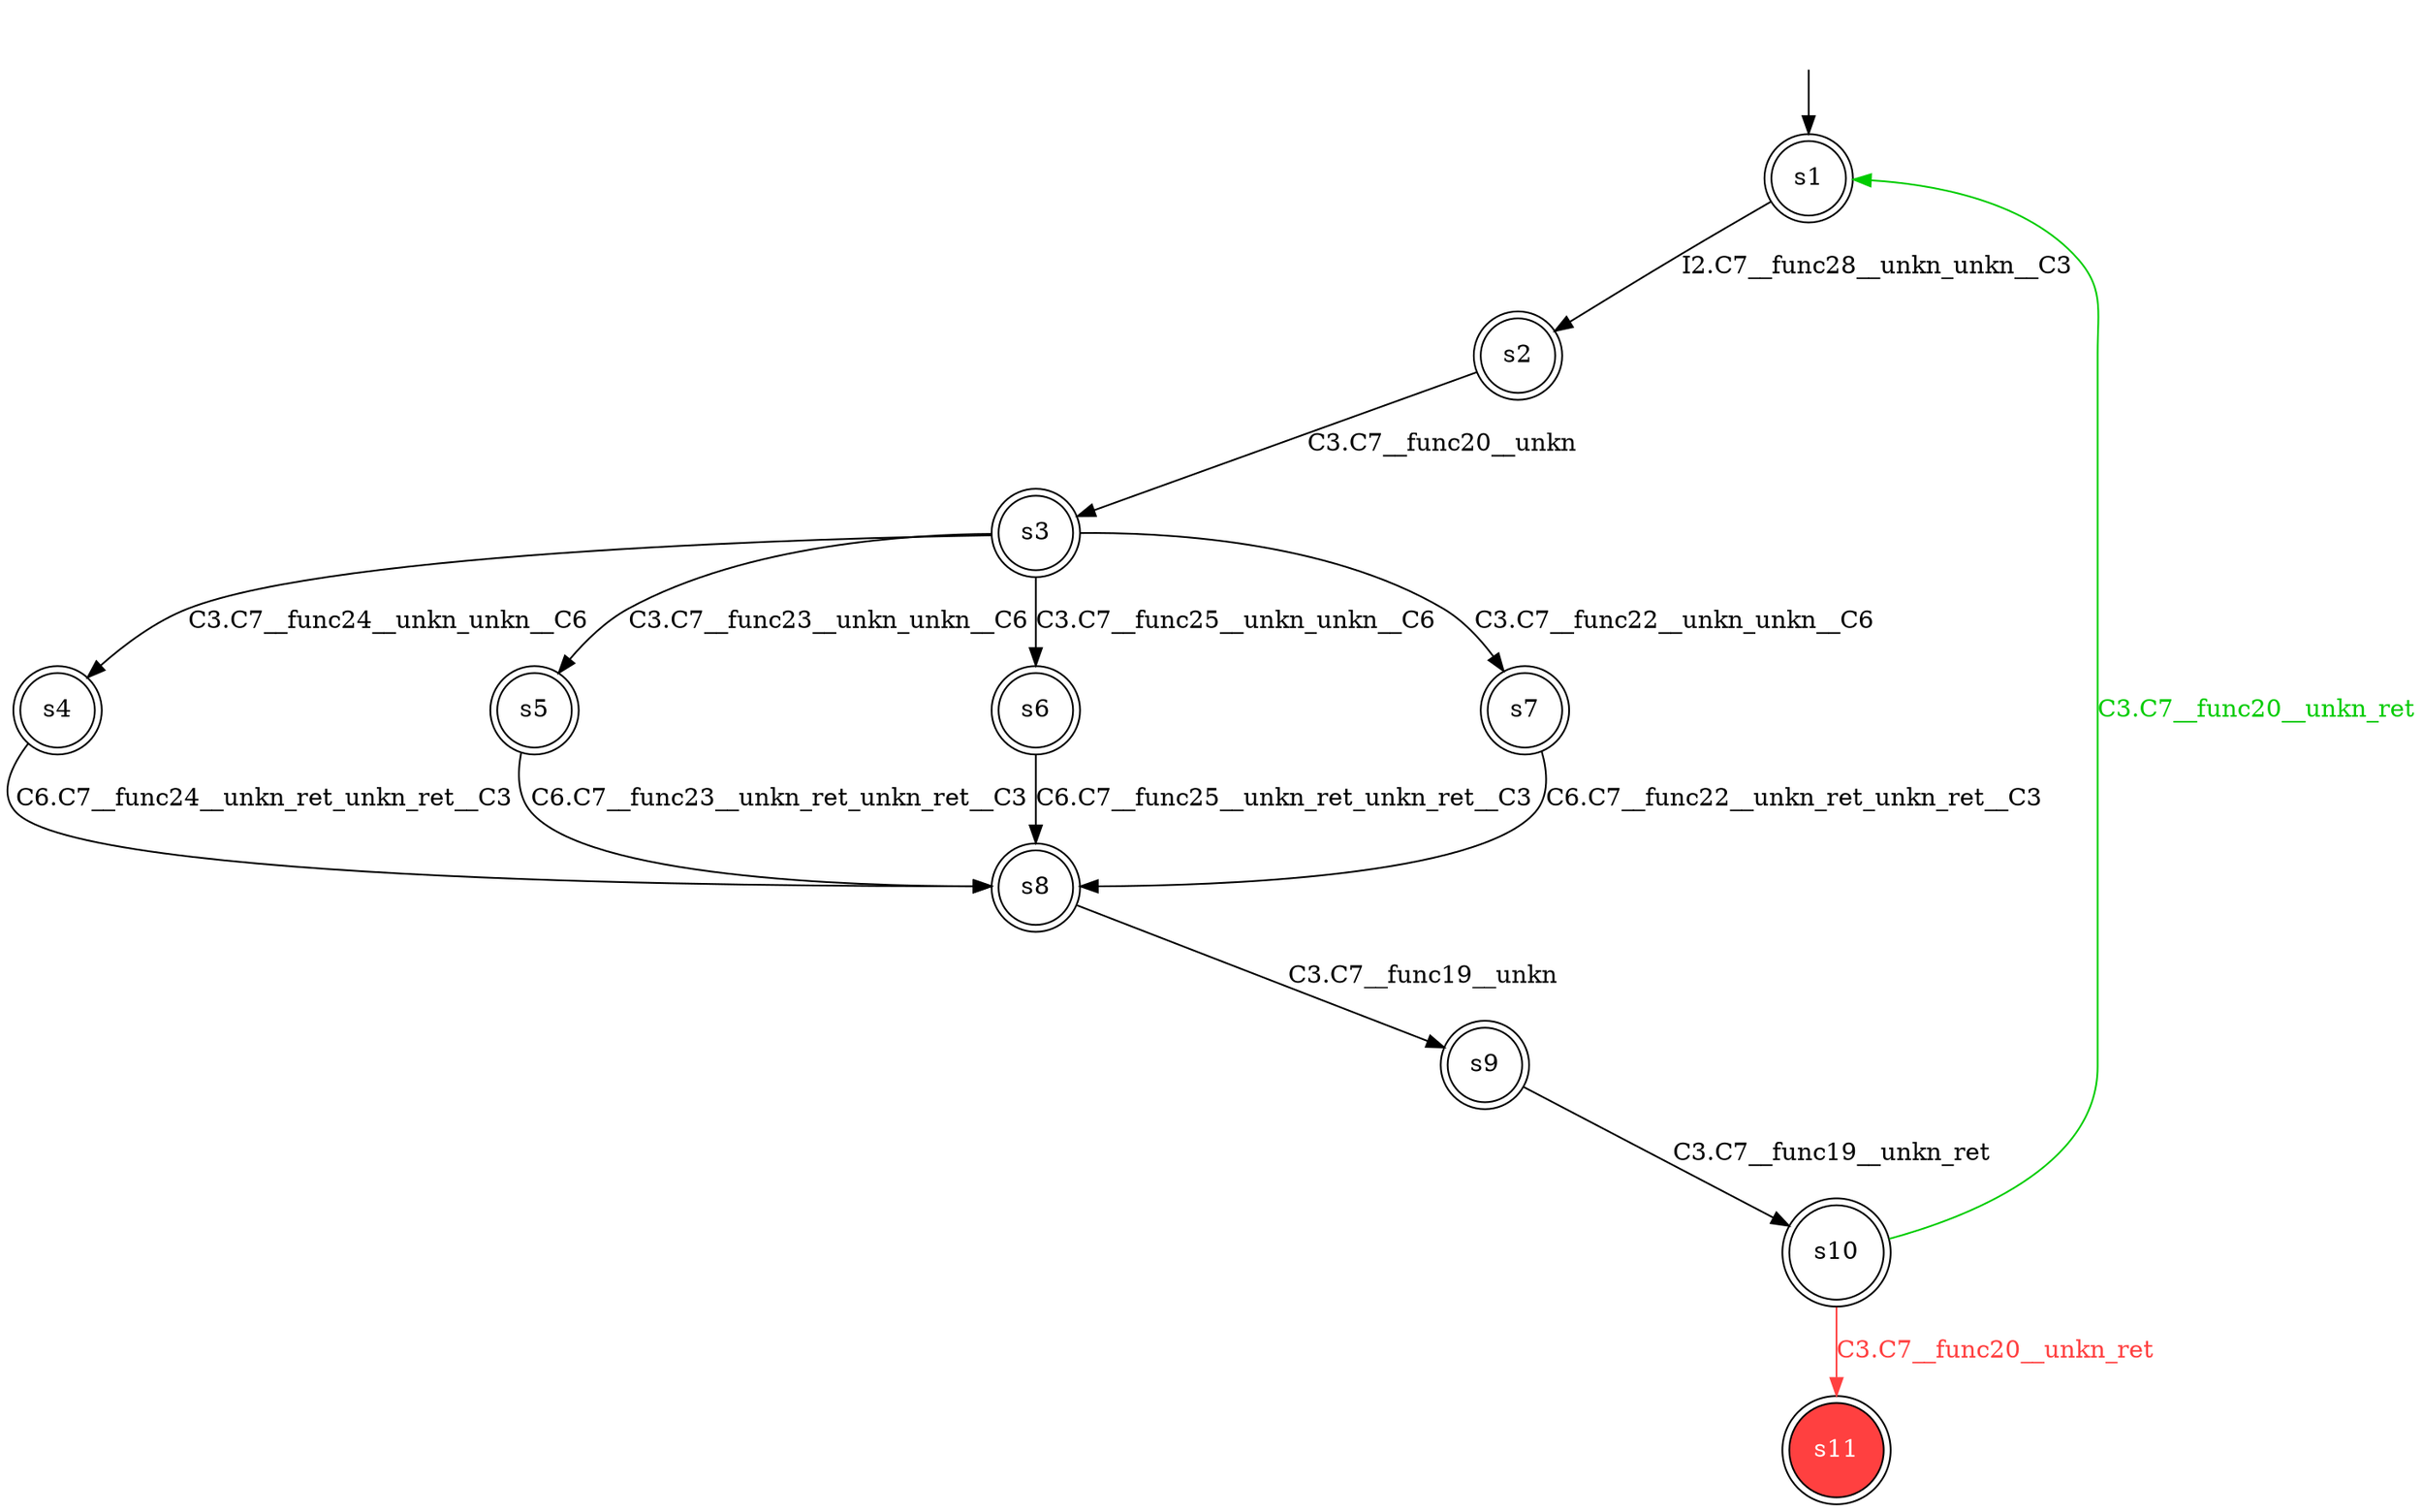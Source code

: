 digraph diffautomaton {
	1 [label=<s1> shape="doublecircle"];
	2 [label=<s2> shape="doublecircle"];
	3 [label=<s3> shape="doublecircle"];
	4 [label=<s4> shape="doublecircle"];
	5 [label=<s5> shape="doublecircle"];
	6 [label=<s6> shape="doublecircle"];
	7 [label=<s7> shape="doublecircle"];
	8 [label=<s8> shape="doublecircle"];
	9 [label=<s9> shape="doublecircle"];
	10 [label=<s10> shape="doublecircle"];
	11 [label=<s11> shape="doublecircle" fillcolor="#ff4040" fontcolor="#ffffff" style="filled"];
	__init1 [label=<> shape="none"];
	__init1 -> 1;
	1 -> 2 [label=<<font color="#000000">I2.C7__func28__unkn_unkn__C3</font>> id="1-0-2"];
	2 -> 3 [label=<<font color="#000000">C3.C7__func20__unkn</font>> id="2-0-3"];
	3 -> 4 [label=<<font color="#000000">C3.C7__func24__unkn_unkn__C6</font>> id="3-0-4"];
	3 -> 5 [label=<<font color="#000000">C3.C7__func23__unkn_unkn__C6</font>> id="3-1-5"];
	3 -> 6 [label=<<font color="#000000">C3.C7__func25__unkn_unkn__C6</font>> id="3-2-6"];
	3 -> 7 [label=<<font color="#000000">C3.C7__func22__unkn_unkn__C6</font>> id="3-3-7"];
	4 -> 8 [label=<<font color="#000000">C6.C7__func24__unkn_ret_unkn_ret__C3</font>> id="4-0-8"];
	5 -> 8 [label=<<font color="#000000">C6.C7__func23__unkn_ret_unkn_ret__C3</font>> id="5-0-8"];
	6 -> 8 [label=<<font color="#000000">C6.C7__func25__unkn_ret_unkn_ret__C3</font>> id="6-0-8"];
	7 -> 8 [label=<<font color="#000000">C6.C7__func22__unkn_ret_unkn_ret__C3</font>> id="7-0-8"];
	8 -> 9 [label=<<font color="#000000">C3.C7__func19__unkn</font>> id="8-0-9"];
	9 -> 10 [label=<<font color="#000000">C3.C7__func19__unkn_ret</font>> id="9-0-10"];
	10 -> 11 [label=<<font color="#ff4040">C3.C7__func20__unkn_ret</font>> color="#ff4040" id="10-0-11"];
	10 -> 1 [label=<<font color="#00cc00">C3.C7__func20__unkn_ret</font>> color="#00cc00" id="10-1-1"];
}
